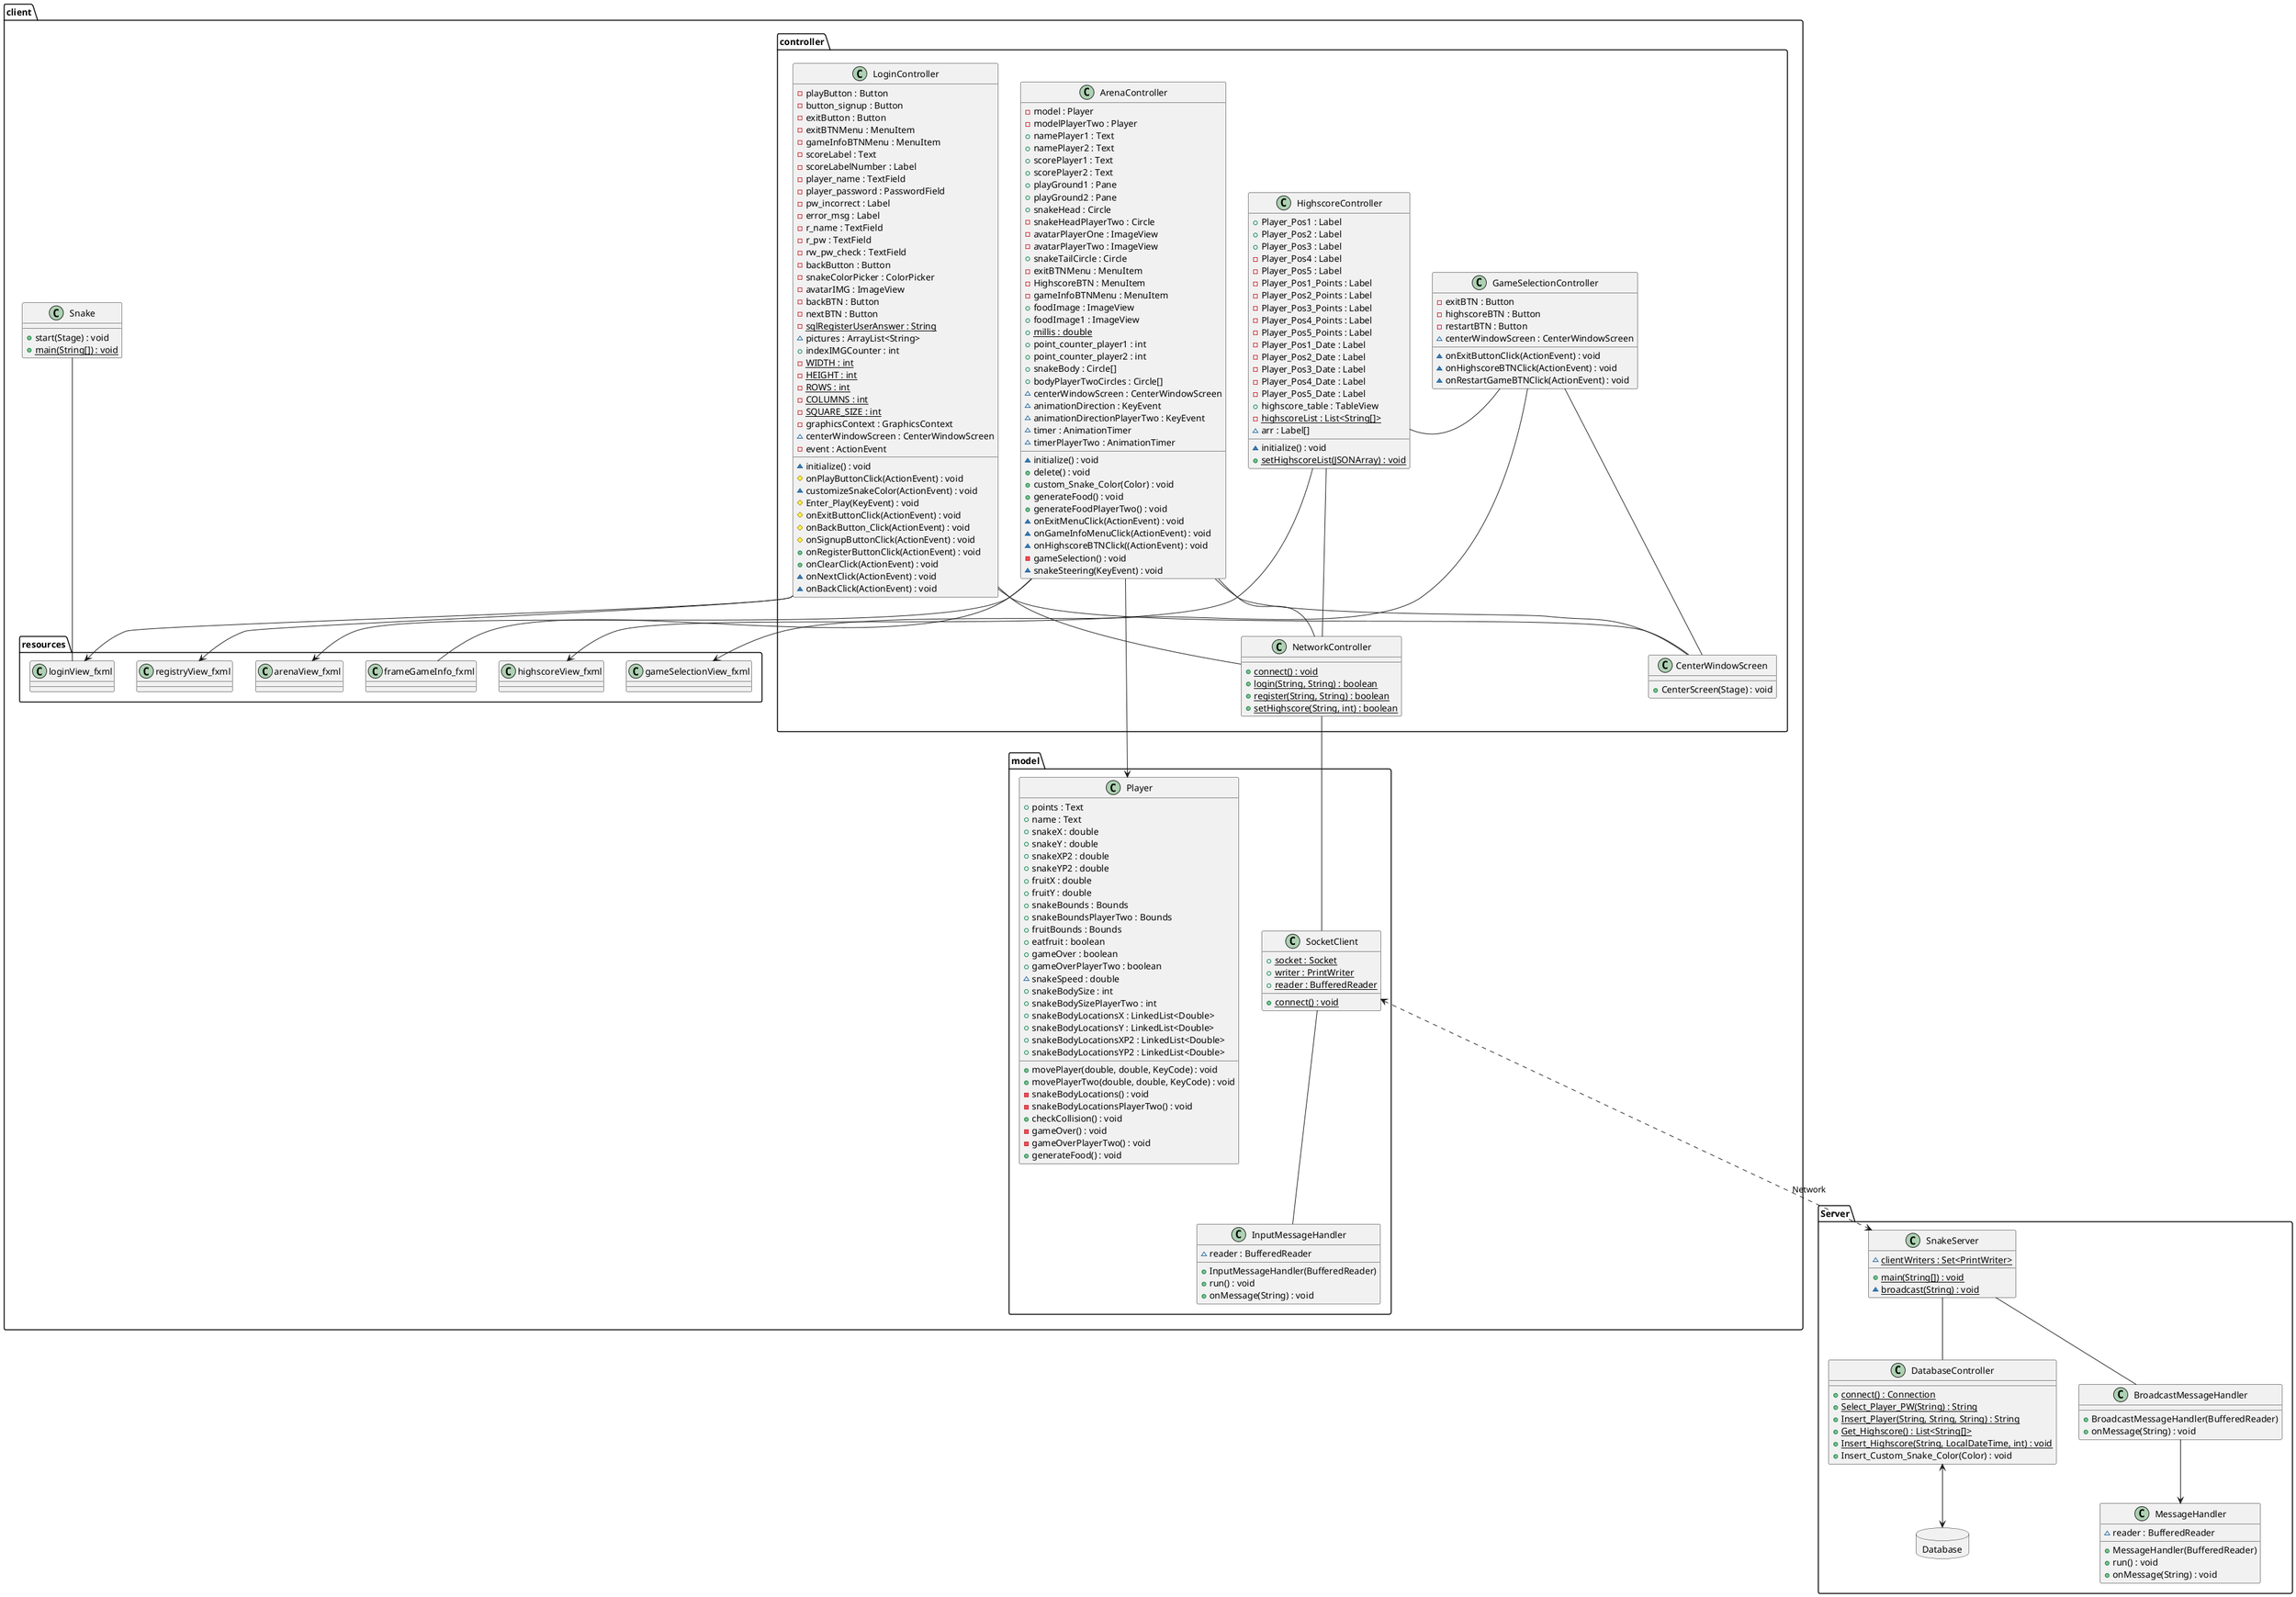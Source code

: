 @startuml
'https://plantuml.com/class-diagram
'- Indicates private
'+ Indicates public
'# Indicates protected

package client {
    class Snake {
        +start(Stage) : void
        +{static}main(String[]) : void
    }

    package model {
        class Player {
            +points : Text
            +name : Text
            +snakeX : double
            +snakeY : double
            +snakeXP2 : double
            +snakeYP2 : double
            +fruitX : double
            +fruitY : double
            +snakeBounds : Bounds
            +snakeBoundsPlayerTwo : Bounds
            +fruitBounds : Bounds
            +eatfruit : boolean
            +gameOver : boolean
            +gameOverPlayerTwo : boolean
            ~snakeSpeed : double
            +snakeBodySize : int
            +snakeBodySizePlayerTwo : int
            +snakeBodyLocationsX : LinkedList<Double>
            +snakeBodyLocationsY : LinkedList<Double>
            +snakeBodyLocationsXP2 : LinkedList<Double>
            +snakeBodyLocationsYP2 : LinkedList<Double>
            +movePlayer(double, double, KeyCode) : void
            +movePlayerTwo(double, double, KeyCode) : void
            -snakeBodyLocations() : void
            -snakeBodyLocationsPlayerTwo() : void
            +checkCollision() : void
            -gameOver() : void
            -gameOverPlayerTwo() : void
            +generateFood() : void
        }

        class InputMessageHandler {
            ~reader : BufferedReader
            +InputMessageHandler(BufferedReader)
            +run() : void
            +onMessage(String) : void
        }

        class SocketClient {
            +{static}socket : Socket
            +{static}writer : PrintWriter
            +{static}reader : BufferedReader
            +{static}connect() : void
        }
    }

    package resources {
        class arenaView_fxml {}

        class frameGameInfo_fxml {}

        class gameSelectionView_fxml {}

        class highscoreView_fxml {}

        class loginView_fxml {}

        class registryView_fxml {}
    }

    package controller {
    together {
        class HighscoreController {
                    +Player_Pos1 : Label
                    +Player_Pos2 : Label
                    +Player_Pos3 : Label
                    -Player_Pos4 : Label
                    -Player_Pos5 : Label
                    -Player_Pos1_Points : Label
                    -Player_Pos2_Points : Label
                    -Player_Pos3_Points : Label
                    -Player_Pos4_Points : Label
                    -Player_Pos5_Points : Label
                    -Player_Pos1_Date : Label
                    -Player_Pos2_Date : Label
                    -Player_Pos3_Date : Label
                    -Player_Pos4_Date : Label
                    -Player_Pos5_Date : Label
                    +highscore_table : TableView
                    -{static}highscoreList : List<String[]>
                    ~arr : Label[]
                    ~initialize() : void
                    +{static}setHighscoreList(JSONArray) : void
        }
        class ArenaController {
            -model : Player
            -modelPlayerTwo : Player
            +namePlayer1 : Text
            +namePlayer2 : Text
            +scorePlayer1 : Text
            +scorePlayer2 : Text
            +playGround1 : Pane
            +playGround2 : Pane
            +snakeHead : Circle
            -snakeHeadPlayerTwo : Circle
            -avatarPlayerOne : ImageView
            -avatarPlayerTwo : ImageView
            +snakeTailCircle : Circle
            -exitBTNMenu : MenuItem
            -HighscoreBTN : MenuItem
            -gameInfoBTNMenu : MenuItem
            +foodImage : ImageView
            +foodImage1 : ImageView
            +{static}millis : double
            +point_counter_player1 : int
            +point_counter_player2 : int
            +snakeBody : Circle[]
            +bodyPlayerTwoCircles : Circle[]
            ~centerWindowScreen : CenterWindowScreen
            ~animationDirection : KeyEvent
            ~animationDirectionPlayerTwo : KeyEvent
            ~timer : AnimationTimer
            ~timerPlayerTwo : AnimationTimer
            ~initialize() : void
            +delete() : void
            +custom_Snake_Color(Color) : void
            +generateFood() : void
            +generateFoodPlayerTwo() : void
            ~onExitMenuClick(ActionEvent) : void
            ~onGameInfoMenuClick(ActionEvent) : void
            ~onHighscoreBTNClick((ActionEvent) : void
            -gameSelection() : void
            ~snakeSteering(KeyEvent) : void
        }

        class LoginController {
            -playButton : Button
            -button_signup : Button
            -exitButton : Button
            -exitBTNMenu : MenuItem
            -gameInfoBTNMenu : MenuItem
            -scoreLabel : Text
            -scoreLabelNumber : Label
            -player_name : TextField
            -player_password : PasswordField
            -pw_incorrect : Label
            -error_msg : Label
            -r_name : TextField
            -r_pw : TextField
            -rw_pw_check : TextField
            -backButton : Button
            -snakeColorPicker : ColorPicker
            -avatarIMG : ImageView
            -backBTN : Button
            -nextBTN : Button
            -{static}sqlRegisterUserAnswer : String
            ~pictures : ArrayList<String>
            +indexIMGCounter : int
            -{static}WIDTH : int
            -{static}HEIGHT : int
            -{static}ROWS : int
            -{static}COLUMNS : int
            -{static}SQUARE_SIZE : int
            -graphicsContext : GraphicsContext
            ~centerWindowScreen : CenterWindowScreen
            -event : ActionEvent
            ~initialize() : void
            #onPlayButtonClick(ActionEvent) : void
            ~customizeSnakeColor(ActionEvent) : void
            #Enter_Play(KeyEvent) : void
            #onExitButtonClick(ActionEvent) : void
            #onBackButton_Click(ActionEvent) : void
            #onSignupButtonClick(ActionEvent) : void
            +onRegisterButtonClick(ActionEvent) : void
            +onClearClick(ActionEvent) : void
            ~onNextClick(ActionEvent) : void
            ~onBackClick(ActionEvent) : void
        }


        class NetworkController {
                    +{static}connect() : void
                    +{static}login(String, String) : boolean
                    +{static}register(String, String) : boolean
                    +{static}setHighscore(String, int) : boolean
        }

        class GameSelectionController {
                    -exitBTN : Button
                    -highscoreBTN : Button
                    -restartBTN : Button
                    ~centerWindowScreen : CenterWindowScreen
                    ~onExitButtonClick(ActionEvent) : void
                    ~onHighscoreBTNClick(ActionEvent) : void
                    ~onRestartGameBTNClick(ActionEvent) : void
                }
    }

    class CenterWindowScreen {
        +CenterScreen(Stage) : void
    }
    }

    'connections
    Snake -- loginView_fxml

    ArenaController --> Player
    ArenaController --> arenaView_fxml
    ArenaController -- NetworkController
    ArenaController -- CenterWindowScreen
    ArenaController -- frameGameInfo_fxml
    LoginController --> loginView_fxml
    LoginController --> registryView_fxml
    LoginController -- NetworkController
    LoginController -- CenterWindowScreen
    GameSelectionController -- HighscoreController
    GameSelectionController --> gameSelectionView_fxml
    GameSelectionController -- CenterWindowScreen
    HighscoreController --> highscoreView_fxml
    HighscoreController -- NetworkController
    NetworkController -- SocketClient
    SocketClient -- InputMessageHandler
    }

    'layout
    LoginController -[hidden]> ArenaController
    ArenaController -[hidden]> HighscoreController
    HighscoreController -[hidden]> GameSelectionController
    GameSelectionController -[hidden]> NetworkController


package Server {
    class SnakeServer {
    ~{static}clientWriters : Set<PrintWriter>
    +{static}main(String[]) : void
    ~{static}broadcast(String) : void
    }

    class DatabaseController {
        +{static}connect() : Connection
        +{static}Select_Player_PW(String) : String
        +{static}Insert_Player(String, String, String) : String
        +{static}Get_Highscore() : List<String[]>
        +{static}Insert_Highscore(String, LocalDateTime, int) : void
        +Insert_Custom_Snake_Color(Color) : void
    }

    database "Database" {
    }

    class MessageHandler {
        ~reader : BufferedReader
        +MessageHandler(BufferedReader)
        +run() : void
        +onMessage(String) : void
    }

    class BroadcastMessageHandler{
        +BroadcastMessageHandler(BufferedReader)
        +onMessage(String) : void
    }

    'connections
    SnakeServer -- DatabaseController
    DatabaseController <--> "Database"
    SnakeServer -- BroadcastMessageHandler
    BroadcastMessageHandler --> MessageHandler
}
'connections
SocketClient <..> SnakeServer : Network
@enduml